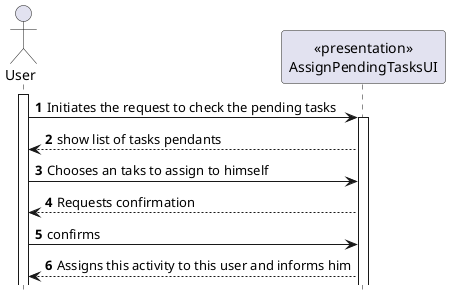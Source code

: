 

@startuml
autonumber
hide footbox

actor "User" as USER

participant "<<presentation>>\nAssignPendingTasksUI" as UI


activate USER
USER -> UI : Initiates the request to check the pending tasks

activate UI





UI --> USER: show list of tasks pendants


USER->UI: Chooses an taks to assign to himself

UI --> USER: Requests confirmation

USER -> UI: confirms
 UI-->USER : Assigns this activity to this user and informs him

@enduml